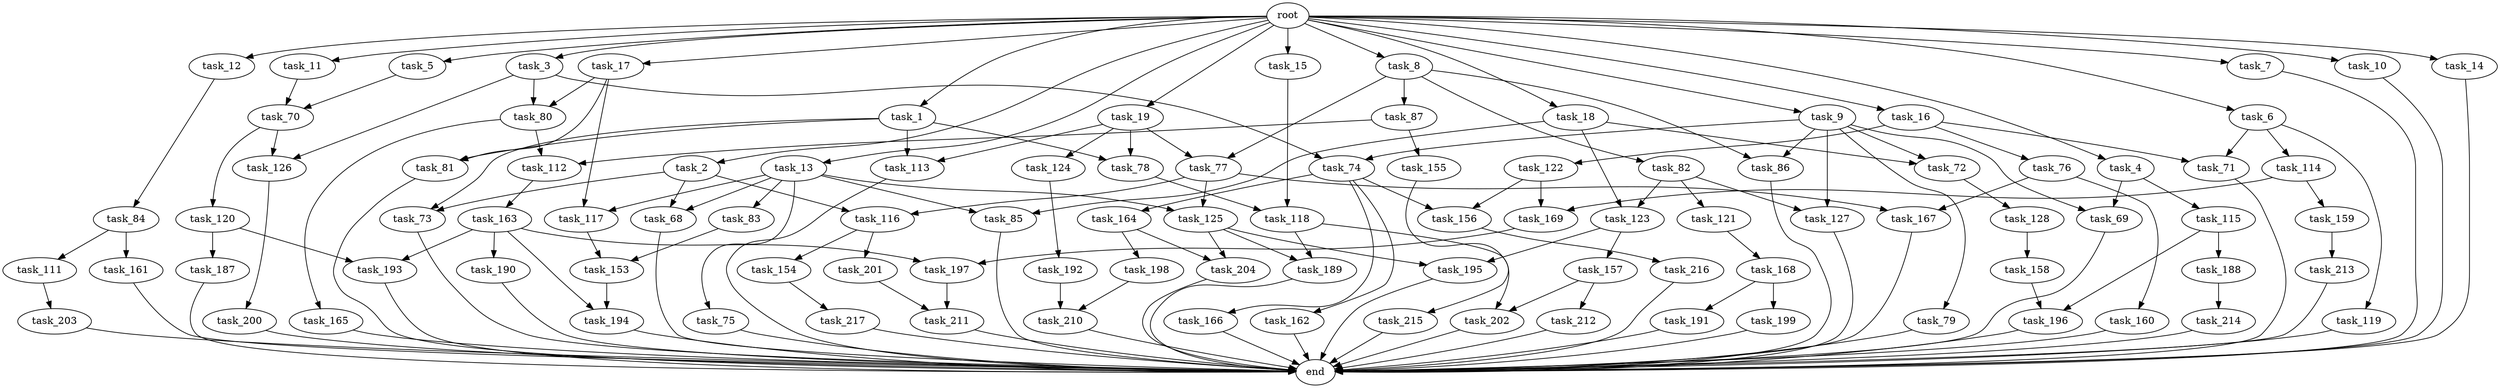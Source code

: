 digraph G {
  task_193 [size="116823110451.200012"];
  task_12 [size="102.400000"];
  task_201 [size="21474836480.000000"];
  task_5 [size="102.400000"];
  task_162 [size="54975581388.800003"];
  task_217 [size="42090679500.800003"];
  task_82 [size="13743895347.200001"];
  task_196 [size="97066260889.600006"];
  task_164 [size="54975581388.800003"];
  task_17 [size="102.400000"];
  task_2 [size="102.400000"];
  task_121 [size="54975581388.800003"];
  task_216 [size="30923764531.200001"];
  task_168 [size="85899345920.000000"];
  task_161 [size="69578470195.199997"];
  task_166 [size="54975581388.800003"];
  task_169 [size="99643241267.200012"];
  task_79 [size="7730941132.800000"];
  task_198 [size="7730941132.800000"];
  task_77 [size="21474836480.000000"];
  task_163 [size="69578470195.199997"];
  task_11 [size="102.400000"];
  task_71 [size="29205777612.800003"];
  task_167 [size="100502234726.400009"];
  task_15 [size="102.400000"];
  task_84 [size="69578470195.199997"];
  task_127 [size="62706522521.600006"];
  task_117 [size="34359738368.000000"];
  task_189 [size="24910810316.800003"];
  task_156 [size="140874927308.800018"];
  task_87 [size="13743895347.200001"];
  root [size="0.000000"];
  task_72 [size="77309411328.000000"];
  task_69 [size="29205777612.800003"];
  task_119 [size="7730941132.800000"];
  task_74 [size="21474836480.000000"];
  end [size="0.000000"];
  task_190 [size="30923764531.200001"];
  task_114 [size="7730941132.800000"];
  task_8 [size="102.400000"];
  task_155 [size="21474836480.000000"];
  task_18 [size="102.400000"];
  task_215 [size="54975581388.800003"];
  task_165 [size="30923764531.200001"];
  task_122 [size="21474836480.000000"];
  task_194 [size="100502234726.400009"];
  task_126 [size="99643241267.200012"];
  task_78 [size="15461882265.600000"];
  task_214 [size="13743895347.200001"];
  task_188 [size="54975581388.800003"];
  task_195 [size="42949672960.000000"];
  task_116 [size="34359738368.000000"];
  task_199 [size="69578470195.199997"];
  task_213 [size="85899345920.000000"];
  task_1 [size="102.400000"];
  task_3 [size="102.400000"];
  task_200 [size="13743895347.200001"];
  task_212 [size="13743895347.200001"];
  task_157 [size="21474836480.000000"];
  task_7 [size="102.400000"];
  task_75 [size="30923764531.200001"];
  task_9 [size="102.400000"];
  task_187 [size="85899345920.000000"];
  task_4 [size="102.400000"];
  task_111 [size="69578470195.199997"];
  task_123 [size="124554051584.000000"];
  task_191 [size="69578470195.199997"];
  task_16 [size="102.400000"];
  task_68 [size="34359738368.000000"];
  task_19 [size="102.400000"];
  task_159 [size="13743895347.200001"];
  task_154 [size="21474836480.000000"];
  task_6 [size="102.400000"];
  task_86 [size="21474836480.000000"];
  task_160 [size="69578470195.199997"];
  task_192 [size="30923764531.200001"];
  task_112 [size="52398601011.200005"];
  task_115 [size="21474836480.000000"];
  task_158 [size="3435973836.800000"];
  task_202 [size="17179869184.000000"];
  task_118 [size="38654705664.000000"];
  task_80 [size="17179869184.000000"];
  task_85 [size="100502234726.400009"];
  task_125 [size="61847529062.400002"];
  task_204 [size="29205777612.800003"];
  task_124 [size="7730941132.800000"];
  task_128 [size="7730941132.800000"];
  task_73 [size="11166914969.600000"];
  task_211 [size="111669149696.000000"];
  task_203 [size="13743895347.200001"];
  task_120 [size="85899345920.000000"];
  task_113 [size="15461882265.600000"];
  task_76 [size="21474836480.000000"];
  task_70 [size="124554051584.000000"];
  task_197 [size="116823110451.200012"];
  task_13 [size="102.400000"];
  task_10 [size="102.400000"];
  task_81 [size="11166914969.600000"];
  task_83 [size="30923764531.200001"];
  task_153 [size="111669149696.000000"];
  task_14 [size="102.400000"];
  task_210 [size="38654705664.000000"];

  task_193 -> end [size="1.000000"];
  task_12 -> task_84 [size="679477248.000000"];
  task_201 -> task_211 [size="411041792.000000"];
  task_5 -> task_70 [size="536870912.000000"];
  task_162 -> end [size="1.000000"];
  task_217 -> end [size="1.000000"];
  task_82 -> task_121 [size="536870912.000000"];
  task_82 -> task_123 [size="536870912.000000"];
  task_82 -> task_127 [size="536870912.000000"];
  task_196 -> end [size="1.000000"];
  task_164 -> task_204 [size="75497472.000000"];
  task_164 -> task_198 [size="75497472.000000"];
  task_17 -> task_80 [size="33554432.000000"];
  task_17 -> task_81 [size="33554432.000000"];
  task_17 -> task_117 [size="33554432.000000"];
  task_2 -> task_116 [size="33554432.000000"];
  task_2 -> task_68 [size="33554432.000000"];
  task_2 -> task_73 [size="33554432.000000"];
  task_121 -> task_168 [size="838860800.000000"];
  task_216 -> end [size="1.000000"];
  task_168 -> task_199 [size="679477248.000000"];
  task_168 -> task_191 [size="679477248.000000"];
  task_161 -> end [size="1.000000"];
  task_166 -> end [size="1.000000"];
  task_169 -> task_197 [size="838860800.000000"];
  task_79 -> end [size="1.000000"];
  task_198 -> task_210 [size="75497472.000000"];
  task_77 -> task_116 [size="301989888.000000"];
  task_77 -> task_125 [size="301989888.000000"];
  task_77 -> task_167 [size="301989888.000000"];
  task_163 -> task_190 [size="301989888.000000"];
  task_163 -> task_194 [size="301989888.000000"];
  task_163 -> task_193 [size="301989888.000000"];
  task_163 -> task_197 [size="301989888.000000"];
  task_11 -> task_70 [size="679477248.000000"];
  task_71 -> end [size="1.000000"];
  task_167 -> end [size="1.000000"];
  task_15 -> task_118 [size="75497472.000000"];
  task_84 -> task_111 [size="679477248.000000"];
  task_84 -> task_161 [size="679477248.000000"];
  task_127 -> end [size="1.000000"];
  task_117 -> task_153 [size="679477248.000000"];
  task_189 -> end [size="1.000000"];
  task_156 -> task_216 [size="301989888.000000"];
  task_87 -> task_112 [size="209715200.000000"];
  task_87 -> task_155 [size="209715200.000000"];
  root -> task_7 [size="1.000000"];
  root -> task_8 [size="1.000000"];
  root -> task_12 [size="1.000000"];
  root -> task_18 [size="1.000000"];
  root -> task_1 [size="1.000000"];
  root -> task_3 [size="1.000000"];
  root -> task_16 [size="1.000000"];
  root -> task_19 [size="1.000000"];
  root -> task_5 [size="1.000000"];
  root -> task_10 [size="1.000000"];
  root -> task_6 [size="1.000000"];
  root -> task_17 [size="1.000000"];
  root -> task_9 [size="1.000000"];
  root -> task_11 [size="1.000000"];
  root -> task_4 [size="1.000000"];
  root -> task_13 [size="1.000000"];
  root -> task_2 [size="1.000000"];
  root -> task_14 [size="1.000000"];
  root -> task_15 [size="1.000000"];
  task_72 -> task_128 [size="75497472.000000"];
  task_69 -> end [size="1.000000"];
  task_119 -> end [size="1.000000"];
  task_74 -> task_166 [size="536870912.000000"];
  task_74 -> task_156 [size="536870912.000000"];
  task_74 -> task_164 [size="536870912.000000"];
  task_74 -> task_162 [size="536870912.000000"];
  task_190 -> end [size="1.000000"];
  task_114 -> task_169 [size="134217728.000000"];
  task_114 -> task_159 [size="134217728.000000"];
  task_8 -> task_82 [size="134217728.000000"];
  task_8 -> task_77 [size="134217728.000000"];
  task_8 -> task_87 [size="134217728.000000"];
  task_8 -> task_86 [size="134217728.000000"];
  task_155 -> task_215 [size="536870912.000000"];
  task_18 -> task_123 [size="679477248.000000"];
  task_18 -> task_85 [size="679477248.000000"];
  task_18 -> task_72 [size="679477248.000000"];
  task_215 -> end [size="1.000000"];
  task_165 -> end [size="1.000000"];
  task_122 -> task_169 [size="838860800.000000"];
  task_122 -> task_156 [size="838860800.000000"];
  task_194 -> end [size="1.000000"];
  task_126 -> task_200 [size="134217728.000000"];
  task_78 -> task_118 [size="301989888.000000"];
  task_214 -> end [size="1.000000"];
  task_188 -> task_214 [size="134217728.000000"];
  task_195 -> end [size="1.000000"];
  task_116 -> task_154 [size="209715200.000000"];
  task_116 -> task_201 [size="209715200.000000"];
  task_199 -> end [size="1.000000"];
  task_213 -> end [size="1.000000"];
  task_1 -> task_78 [size="75497472.000000"];
  task_1 -> task_81 [size="75497472.000000"];
  task_1 -> task_73 [size="75497472.000000"];
  task_1 -> task_113 [size="75497472.000000"];
  task_3 -> task_80 [size="134217728.000000"];
  task_3 -> task_126 [size="134217728.000000"];
  task_3 -> task_74 [size="134217728.000000"];
  task_200 -> end [size="1.000000"];
  task_212 -> end [size="1.000000"];
  task_157 -> task_202 [size="134217728.000000"];
  task_157 -> task_212 [size="134217728.000000"];
  task_7 -> end [size="1.000000"];
  task_75 -> end [size="1.000000"];
  task_9 -> task_72 [size="75497472.000000"];
  task_9 -> task_69 [size="75497472.000000"];
  task_9 -> task_86 [size="75497472.000000"];
  task_9 -> task_79 [size="75497472.000000"];
  task_9 -> task_74 [size="75497472.000000"];
  task_9 -> task_127 [size="75497472.000000"];
  task_187 -> end [size="1.000000"];
  task_4 -> task_115 [size="209715200.000000"];
  task_4 -> task_69 [size="209715200.000000"];
  task_111 -> task_203 [size="134217728.000000"];
  task_123 -> task_195 [size="209715200.000000"];
  task_123 -> task_157 [size="209715200.000000"];
  task_191 -> end [size="1.000000"];
  task_16 -> task_71 [size="209715200.000000"];
  task_16 -> task_122 [size="209715200.000000"];
  task_16 -> task_76 [size="209715200.000000"];
  task_68 -> end [size="1.000000"];
  task_19 -> task_124 [size="75497472.000000"];
  task_19 -> task_78 [size="75497472.000000"];
  task_19 -> task_77 [size="75497472.000000"];
  task_19 -> task_113 [size="75497472.000000"];
  task_159 -> task_213 [size="838860800.000000"];
  task_154 -> task_217 [size="411041792.000000"];
  task_6 -> task_119 [size="75497472.000000"];
  task_6 -> task_114 [size="75497472.000000"];
  task_6 -> task_71 [size="75497472.000000"];
  task_86 -> end [size="1.000000"];
  task_160 -> end [size="1.000000"];
  task_192 -> task_210 [size="301989888.000000"];
  task_112 -> task_163 [size="679477248.000000"];
  task_115 -> task_196 [size="536870912.000000"];
  task_115 -> task_188 [size="536870912.000000"];
  task_158 -> task_196 [size="411041792.000000"];
  task_202 -> end [size="1.000000"];
  task_118 -> task_202 [size="33554432.000000"];
  task_118 -> task_189 [size="33554432.000000"];
  task_80 -> task_112 [size="301989888.000000"];
  task_80 -> task_165 [size="301989888.000000"];
  task_85 -> end [size="1.000000"];
  task_125 -> task_204 [size="209715200.000000"];
  task_125 -> task_195 [size="209715200.000000"];
  task_125 -> task_189 [size="209715200.000000"];
  task_204 -> end [size="1.000000"];
  task_124 -> task_192 [size="301989888.000000"];
  task_128 -> task_158 [size="33554432.000000"];
  task_73 -> end [size="1.000000"];
  task_211 -> end [size="1.000000"];
  task_203 -> end [size="1.000000"];
  task_120 -> task_187 [size="838860800.000000"];
  task_120 -> task_193 [size="838860800.000000"];
  task_113 -> end [size="1.000000"];
  task_76 -> task_160 [size="679477248.000000"];
  task_76 -> task_167 [size="679477248.000000"];
  task_70 -> task_120 [size="838860800.000000"];
  task_70 -> task_126 [size="838860800.000000"];
  task_197 -> task_211 [size="679477248.000000"];
  task_13 -> task_75 [size="301989888.000000"];
  task_13 -> task_68 [size="301989888.000000"];
  task_13 -> task_117 [size="301989888.000000"];
  task_13 -> task_83 [size="301989888.000000"];
  task_13 -> task_85 [size="301989888.000000"];
  task_13 -> task_125 [size="301989888.000000"];
  task_10 -> end [size="1.000000"];
  task_81 -> end [size="1.000000"];
  task_83 -> task_153 [size="411041792.000000"];
  task_153 -> task_194 [size="679477248.000000"];
  task_14 -> end [size="1.000000"];
  task_210 -> end [size="1.000000"];
}
